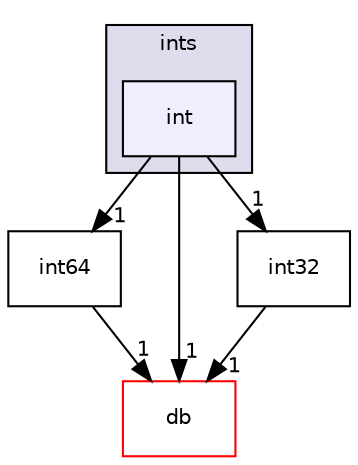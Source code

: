 digraph "src/OpenFOAM/primitives/ints/int" {
  bgcolor=transparent;
  compound=true
  node [ fontsize="10", fontname="Helvetica"];
  edge [ labelfontsize="10", labelfontname="Helvetica"];
  subgraph clusterdir_086c067a0e64eeb439d30ae0c44248d8 {
    graph [ bgcolor="#ddddee", pencolor="black", label="ints" fontname="Helvetica", fontsize="10", URL="dir_086c067a0e64eeb439d30ae0c44248d8.html"]
  dir_dd8100e19a337b29f44c95e3303ef961 [shape=box, label="int", style="filled", fillcolor="#eeeeff", pencolor="black", URL="dir_dd8100e19a337b29f44c95e3303ef961.html"];
  }
  dir_f1e4e40329255f88a5d58467af43fb5d [shape=box label="int64" URL="dir_f1e4e40329255f88a5d58467af43fb5d.html"];
  dir_63c634f7a7cfd679ac26c67fb30fc32f [shape=box label="db" color="red" URL="dir_63c634f7a7cfd679ac26c67fb30fc32f.html"];
  dir_89913462db5028a6f6117b0a0b2cd520 [shape=box label="int32" URL="dir_89913462db5028a6f6117b0a0b2cd520.html"];
  dir_dd8100e19a337b29f44c95e3303ef961->dir_f1e4e40329255f88a5d58467af43fb5d [headlabel="1", labeldistance=1.5 headhref="dir_002413_002415.html"];
  dir_dd8100e19a337b29f44c95e3303ef961->dir_63c634f7a7cfd679ac26c67fb30fc32f [headlabel="1", labeldistance=1.5 headhref="dir_002413_002006.html"];
  dir_dd8100e19a337b29f44c95e3303ef961->dir_89913462db5028a6f6117b0a0b2cd520 [headlabel="1", labeldistance=1.5 headhref="dir_002413_002414.html"];
  dir_f1e4e40329255f88a5d58467af43fb5d->dir_63c634f7a7cfd679ac26c67fb30fc32f [headlabel="1", labeldistance=1.5 headhref="dir_002415_002006.html"];
  dir_89913462db5028a6f6117b0a0b2cd520->dir_63c634f7a7cfd679ac26c67fb30fc32f [headlabel="1", labeldistance=1.5 headhref="dir_002414_002006.html"];
}
